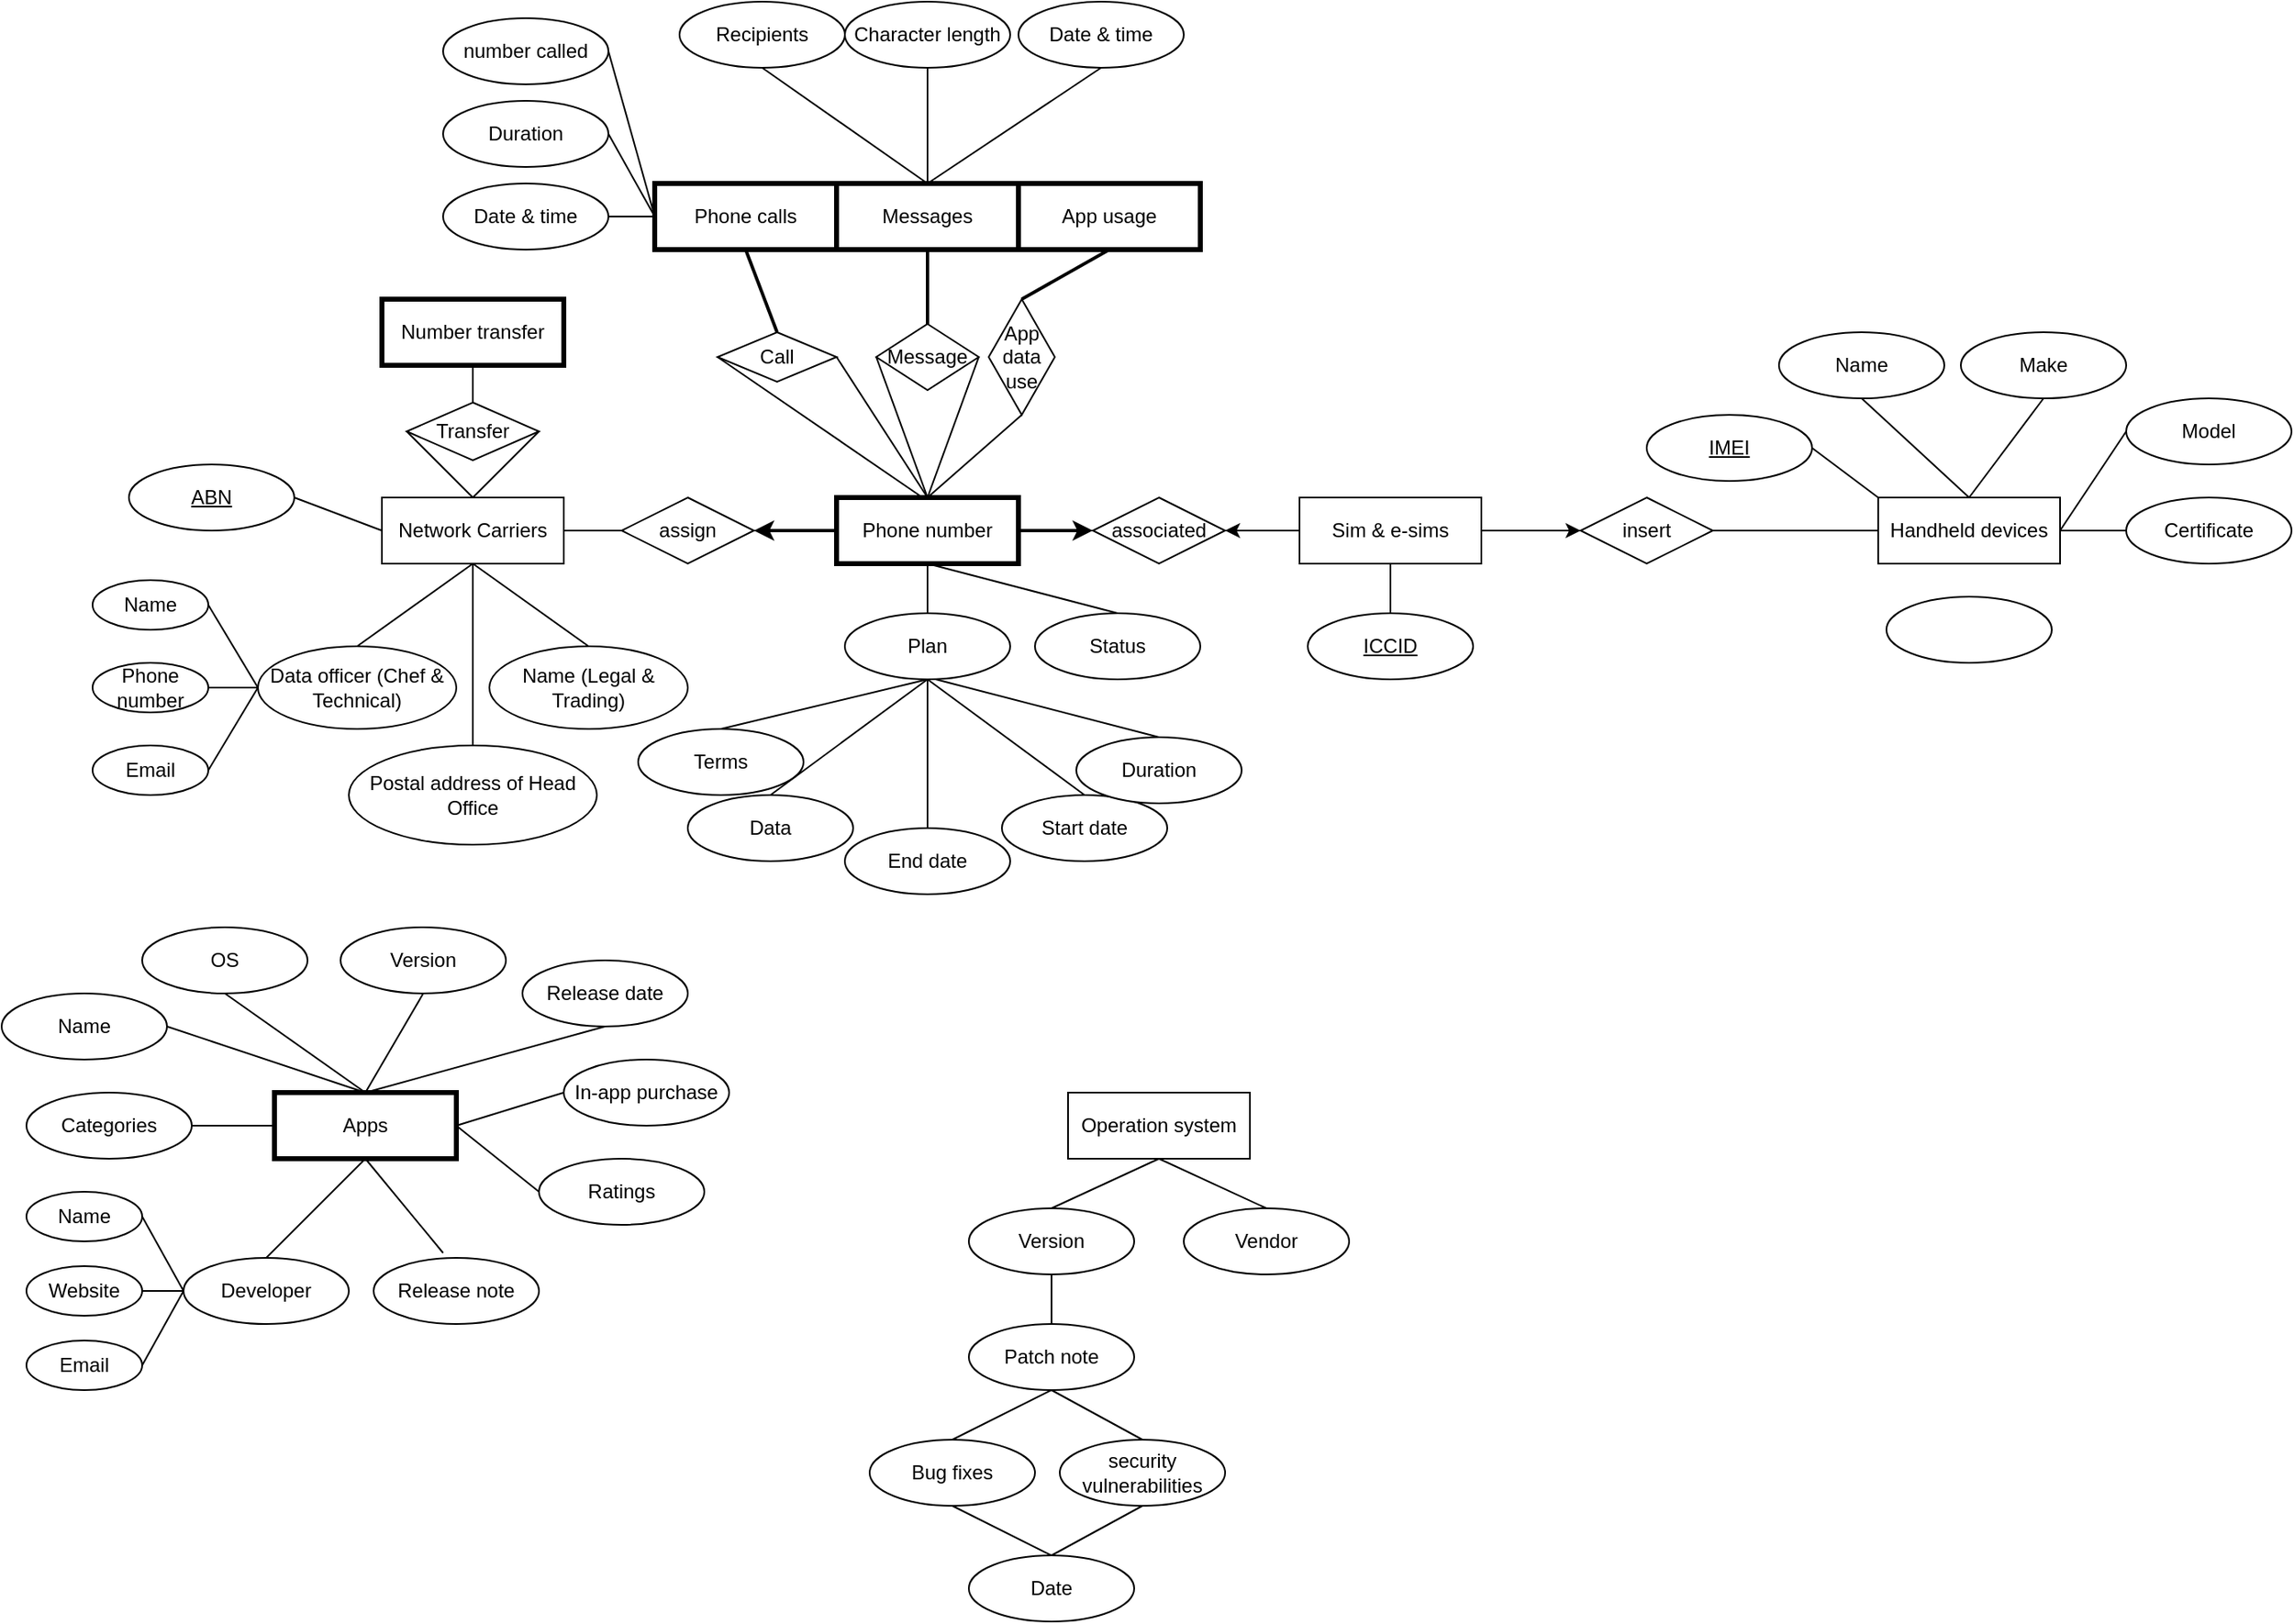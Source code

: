 <mxfile version="14.4.8" type="device" pages="2"><diagram id="R2lEEEUBdFMjLlhIrx00" name="Conceptual design"><mxGraphModel dx="4003" dy="1930" grid="1" gridSize="10" guides="1" tooltips="1" connect="1" arrows="1" fold="1" page="1" pageScale="1" pageWidth="850" pageHeight="1100" math="0" shadow="0" extFonts="Permanent Marker^https://fonts.googleapis.com/css?family=Permanent+Marker"><root><mxCell id="0"/><mxCell id="1" parent="0"/><mxCell id="o-QpbYy1ODtQEIAKhh2B-1" value="Network Carriers" style="rounded=0;whiteSpace=wrap;html=1;" parent="1" vertex="1"><mxGeometry x="-37" y="310" width="110" height="40" as="geometry"/></mxCell><mxCell id="o-QpbYy1ODtQEIAKhh2B-3" value="Name (Legal &amp;amp; Trading)" style="ellipse;whiteSpace=wrap;html=1;" parent="1" vertex="1"><mxGeometry x="28" y="400" width="120" height="50" as="geometry"/></mxCell><mxCell id="o-QpbYy1ODtQEIAKhh2B-5" value="&lt;u&gt;ABN&lt;/u&gt;" style="ellipse;whiteSpace=wrap;html=1;" parent="1" vertex="1"><mxGeometry x="-190" y="290" width="100" height="40" as="geometry"/></mxCell><mxCell id="o-QpbYy1ODtQEIAKhh2B-6" value="Postal address of Head Office" style="ellipse;whiteSpace=wrap;html=1;" parent="1" vertex="1"><mxGeometry x="-57" y="460" width="150" height="60" as="geometry"/></mxCell><mxCell id="o-QpbYy1ODtQEIAKhh2B-7" value="Data officer (Chef &amp;amp; Technical)" style="ellipse;whiteSpace=wrap;html=1;" parent="1" vertex="1"><mxGeometry x="-112" y="400" width="120" height="50" as="geometry"/></mxCell><mxCell id="o-QpbYy1ODtQEIAKhh2B-15" value="" style="endArrow=none;html=1;entryX=0.5;entryY=0;entryDx=0;entryDy=0;exitX=0.5;exitY=1;exitDx=0;exitDy=0;" parent="1" source="o-QpbYy1ODtQEIAKhh2B-1" target="o-QpbYy1ODtQEIAKhh2B-6" edge="1"><mxGeometry width="50" height="50" relative="1" as="geometry"><mxPoint x="18" y="380" as="sourcePoint"/><mxPoint x="18" y="440" as="targetPoint"/></mxGeometry></mxCell><mxCell id="o-QpbYy1ODtQEIAKhh2B-16" value="" style="endArrow=none;html=1;entryX=0.5;entryY=1;entryDx=0;entryDy=0;exitX=0.5;exitY=0;exitDx=0;exitDy=0;" parent="1" source="o-QpbYy1ODtQEIAKhh2B-7" target="o-QpbYy1ODtQEIAKhh2B-1" edge="1"><mxGeometry width="50" height="50" relative="1" as="geometry"><mxPoint x="228" y="450" as="sourcePoint"/><mxPoint x="278" y="400" as="targetPoint"/></mxGeometry></mxCell><mxCell id="o-QpbYy1ODtQEIAKhh2B-17" value="" style="endArrow=none;html=1;entryX=0.5;entryY=1;entryDx=0;entryDy=0;exitX=0.5;exitY=0;exitDx=0;exitDy=0;" parent="1" source="o-QpbYy1ODtQEIAKhh2B-3" target="o-QpbYy1ODtQEIAKhh2B-1" edge="1"><mxGeometry width="50" height="50" relative="1" as="geometry"><mxPoint x="228" y="450" as="sourcePoint"/><mxPoint x="278" y="400" as="targetPoint"/></mxGeometry></mxCell><mxCell id="o-QpbYy1ODtQEIAKhh2B-19" value="" style="endArrow=none;html=1;entryX=1;entryY=0.5;entryDx=0;entryDy=0;exitX=0;exitY=0.5;exitDx=0;exitDy=0;" parent="1" source="o-QpbYy1ODtQEIAKhh2B-1" target="o-QpbYy1ODtQEIAKhh2B-5" edge="1"><mxGeometry width="50" height="50" relative="1" as="geometry"><mxPoint x="228" y="450" as="sourcePoint"/><mxPoint x="278" y="400" as="targetPoint"/></mxGeometry></mxCell><mxCell id="o-QpbYy1ODtQEIAKhh2B-22" value="Handheld devices" style="rounded=0;whiteSpace=wrap;html=1;" parent="1" vertex="1"><mxGeometry x="868" y="310" width="110" height="40" as="geometry"/></mxCell><mxCell id="o-QpbYy1ODtQEIAKhh2B-23" value="&lt;u&gt;IMEI&lt;/u&gt;" style="ellipse;whiteSpace=wrap;html=1;" parent="1" vertex="1"><mxGeometry x="728" y="260" width="100" height="40" as="geometry"/></mxCell><mxCell id="o-QpbYy1ODtQEIAKhh2B-24" value="" style="endArrow=none;html=1;entryX=1;entryY=0.5;entryDx=0;entryDy=0;exitX=0;exitY=0;exitDx=0;exitDy=0;" parent="1" source="o-QpbYy1ODtQEIAKhh2B-22" edge="1"><mxGeometry width="50" height="50" relative="1" as="geometry"><mxPoint x="658" y="450" as="sourcePoint"/><mxPoint x="828" y="280" as="targetPoint"/></mxGeometry></mxCell><mxCell id="o-QpbYy1ODtQEIAKhh2B-25" value="Name" style="ellipse;whiteSpace=wrap;html=1;" parent="1" vertex="1"><mxGeometry x="808" y="210" width="100" height="40" as="geometry"/></mxCell><mxCell id="o-QpbYy1ODtQEIAKhh2B-27" value="Make" style="ellipse;whiteSpace=wrap;html=1;" parent="1" vertex="1"><mxGeometry x="918" y="210" width="100" height="40" as="geometry"/></mxCell><mxCell id="o-QpbYy1ODtQEIAKhh2B-46" value="Name" style="ellipse;whiteSpace=wrap;html=1;" parent="1" vertex="1"><mxGeometry x="-212" y="360" width="70" height="30" as="geometry"/></mxCell><mxCell id="o-QpbYy1ODtQEIAKhh2B-47" value="Phone number" style="ellipse;whiteSpace=wrap;html=1;" parent="1" vertex="1"><mxGeometry x="-212" y="410" width="70" height="30" as="geometry"/></mxCell><mxCell id="o-QpbYy1ODtQEIAKhh2B-48" value="Email" style="ellipse;whiteSpace=wrap;html=1;" parent="1" vertex="1"><mxGeometry x="-212" y="460" width="70" height="30" as="geometry"/></mxCell><mxCell id="o-QpbYy1ODtQEIAKhh2B-49" value="" style="endArrow=none;html=1;entryX=1;entryY=0.5;entryDx=0;entryDy=0;exitX=0;exitY=0.5;exitDx=0;exitDy=0;" parent="1" source="o-QpbYy1ODtQEIAKhh2B-7" target="o-QpbYy1ODtQEIAKhh2B-46" edge="1"><mxGeometry width="50" height="50" relative="1" as="geometry"><mxPoint x="238" y="480" as="sourcePoint"/><mxPoint x="288" y="430" as="targetPoint"/></mxGeometry></mxCell><mxCell id="o-QpbYy1ODtQEIAKhh2B-50" value="" style="endArrow=none;html=1;entryX=1;entryY=0.5;entryDx=0;entryDy=0;exitX=0;exitY=0.5;exitDx=0;exitDy=0;" parent="1" source="o-QpbYy1ODtQEIAKhh2B-7" target="o-QpbYy1ODtQEIAKhh2B-47" edge="1"><mxGeometry width="50" height="50" relative="1" as="geometry"><mxPoint x="238" y="480" as="sourcePoint"/><mxPoint x="288" y="430" as="targetPoint"/></mxGeometry></mxCell><mxCell id="o-QpbYy1ODtQEIAKhh2B-51" value="" style="endArrow=none;html=1;entryX=1;entryY=0.5;entryDx=0;entryDy=0;exitX=0;exitY=0.5;exitDx=0;exitDy=0;" parent="1" source="o-QpbYy1ODtQEIAKhh2B-7" target="o-QpbYy1ODtQEIAKhh2B-48" edge="1"><mxGeometry width="50" height="50" relative="1" as="geometry"><mxPoint x="238" y="480" as="sourcePoint"/><mxPoint x="288" y="430" as="targetPoint"/></mxGeometry></mxCell><mxCell id="o-QpbYy1ODtQEIAKhh2B-53" value="" style="endArrow=none;html=1;entryX=0.5;entryY=0;entryDx=0;entryDy=0;exitX=0.5;exitY=1;exitDx=0;exitDy=0;" parent="1" source="o-QpbYy1ODtQEIAKhh2B-25" target="o-QpbYy1ODtQEIAKhh2B-22" edge="1"><mxGeometry width="50" height="50" relative="1" as="geometry"><mxPoint x="728" y="480" as="sourcePoint"/><mxPoint x="778" y="430" as="targetPoint"/></mxGeometry></mxCell><mxCell id="o-QpbYy1ODtQEIAKhh2B-54" value="" style="endArrow=none;html=1;entryX=0.5;entryY=0;entryDx=0;entryDy=0;exitX=0.5;exitY=1;exitDx=0;exitDy=0;" parent="1" source="o-QpbYy1ODtQEIAKhh2B-27" target="o-QpbYy1ODtQEIAKhh2B-22" edge="1"><mxGeometry width="50" height="50" relative="1" as="geometry"><mxPoint x="728" y="480" as="sourcePoint"/><mxPoint x="778" y="430" as="targetPoint"/></mxGeometry></mxCell><mxCell id="o-QpbYy1ODtQEIAKhh2B-59" value="Model" style="ellipse;whiteSpace=wrap;html=1;" parent="1" vertex="1"><mxGeometry x="1018" y="250" width="100" height="40" as="geometry"/></mxCell><mxCell id="o-QpbYy1ODtQEIAKhh2B-60" value="Certificate" style="ellipse;whiteSpace=wrap;html=1;" parent="1" vertex="1"><mxGeometry x="1018" y="310" width="100" height="40" as="geometry"/></mxCell><mxCell id="o-QpbYy1ODtQEIAKhh2B-61" value="" style="endArrow=none;html=1;entryX=0;entryY=0.5;entryDx=0;entryDy=0;exitX=1;exitY=0.5;exitDx=0;exitDy=0;" parent="1" source="o-QpbYy1ODtQEIAKhh2B-22" target="o-QpbYy1ODtQEIAKhh2B-59" edge="1"><mxGeometry width="50" height="50" relative="1" as="geometry"><mxPoint x="728" y="480" as="sourcePoint"/><mxPoint x="778" y="430" as="targetPoint"/></mxGeometry></mxCell><mxCell id="o-QpbYy1ODtQEIAKhh2B-62" value="" style="endArrow=none;html=1;entryX=0;entryY=0.5;entryDx=0;entryDy=0;" parent="1" target="o-QpbYy1ODtQEIAKhh2B-60" edge="1"><mxGeometry width="50" height="50" relative="1" as="geometry"><mxPoint x="978" y="330" as="sourcePoint"/><mxPoint x="778" y="430" as="targetPoint"/></mxGeometry></mxCell><mxCell id="o-QpbYy1ODtQEIAKhh2B-63" value="Operation system" style="rounded=0;whiteSpace=wrap;html=1;" parent="1" vertex="1"><mxGeometry x="378" y="670" width="110" height="40" as="geometry"/></mxCell><mxCell id="o-QpbYy1ODtQEIAKhh2B-64" value="Vendor" style="ellipse;whiteSpace=wrap;html=1;" parent="1" vertex="1"><mxGeometry x="448" y="740" width="100" height="40" as="geometry"/></mxCell><mxCell id="o-QpbYy1ODtQEIAKhh2B-65" value="Version" style="ellipse;whiteSpace=wrap;html=1;" parent="1" vertex="1"><mxGeometry x="318" y="740" width="100" height="40" as="geometry"/></mxCell><mxCell id="o-QpbYy1ODtQEIAKhh2B-66" value="" style="endArrow=none;html=1;entryX=0.5;entryY=1;entryDx=0;entryDy=0;exitX=0.5;exitY=0;exitDx=0;exitDy=0;" parent="1" source="o-QpbYy1ODtQEIAKhh2B-65" target="o-QpbYy1ODtQEIAKhh2B-63" edge="1"><mxGeometry width="50" height="50" relative="1" as="geometry"><mxPoint x="238" y="610" as="sourcePoint"/><mxPoint x="288" y="560" as="targetPoint"/></mxGeometry></mxCell><mxCell id="o-QpbYy1ODtQEIAKhh2B-67" value="Bug fixes" style="ellipse;whiteSpace=wrap;html=1;" parent="1" vertex="1"><mxGeometry x="258" y="880" width="100" height="40" as="geometry"/></mxCell><mxCell id="o-QpbYy1ODtQEIAKhh2B-69" value="Apps" style="rounded=0;whiteSpace=wrap;html=1;strokeWidth=3;" parent="1" vertex="1"><mxGeometry x="-102" y="670" width="110" height="40" as="geometry"/></mxCell><mxCell id="o-QpbYy1ODtQEIAKhh2B-70" value="Version" style="ellipse;whiteSpace=wrap;html=1;" parent="1" vertex="1"><mxGeometry x="-62" y="570" width="100" height="40" as="geometry"/></mxCell><mxCell id="o-QpbYy1ODtQEIAKhh2B-74" value="Name" style="ellipse;whiteSpace=wrap;html=1;" parent="1" vertex="1"><mxGeometry x="-267" y="610" width="100" height="40" as="geometry"/></mxCell><mxCell id="o-QpbYy1ODtQEIAKhh2B-75" value="OS" style="ellipse;whiteSpace=wrap;html=1;" parent="1" vertex="1"><mxGeometry x="-182" y="570" width="100" height="40" as="geometry"/></mxCell><mxCell id="o-QpbYy1ODtQEIAKhh2B-76" value="Developer" style="ellipse;whiteSpace=wrap;html=1;" parent="1" vertex="1"><mxGeometry x="-157" y="770" width="100" height="40" as="geometry"/></mxCell><mxCell id="o-QpbYy1ODtQEIAKhh2B-77" value="" style="endArrow=none;html=1;entryX=0.5;entryY=1;entryDx=0;entryDy=0;exitX=0.5;exitY=0;exitDx=0;exitDy=0;" parent="1" source="o-QpbYy1ODtQEIAKhh2B-76" target="o-QpbYy1ODtQEIAKhh2B-69" edge="1"><mxGeometry width="50" height="50" relative="1" as="geometry"><mxPoint x="238" y="860" as="sourcePoint"/><mxPoint x="288" y="810" as="targetPoint"/></mxGeometry></mxCell><mxCell id="o-QpbYy1ODtQEIAKhh2B-78" value="Name" style="ellipse;whiteSpace=wrap;html=1;" parent="1" vertex="1"><mxGeometry x="-252" y="730" width="70" height="30" as="geometry"/></mxCell><mxCell id="o-QpbYy1ODtQEIAKhh2B-79" value="Website" style="ellipse;whiteSpace=wrap;html=1;" parent="1" vertex="1"><mxGeometry x="-252" y="775" width="70" height="30" as="geometry"/></mxCell><mxCell id="o-QpbYy1ODtQEIAKhh2B-80" value="Email" style="ellipse;whiteSpace=wrap;html=1;" parent="1" vertex="1"><mxGeometry x="-252" y="820" width="70" height="30" as="geometry"/></mxCell><mxCell id="o-QpbYy1ODtQEIAKhh2B-81" value="" style="endArrow=none;html=1;exitX=1;exitY=0.5;exitDx=0;exitDy=0;entryX=0;entryY=0.5;entryDx=0;entryDy=0;" parent="1" source="o-QpbYy1ODtQEIAKhh2B-78" target="o-QpbYy1ODtQEIAKhh2B-76" edge="1"><mxGeometry width="50" height="50" relative="1" as="geometry"><mxPoint x="58" y="640" as="sourcePoint"/><mxPoint x="108" y="590" as="targetPoint"/></mxGeometry></mxCell><mxCell id="o-QpbYy1ODtQEIAKhh2B-82" value="" style="endArrow=none;html=1;exitX=1;exitY=0.5;exitDx=0;exitDy=0;entryX=0;entryY=0.5;entryDx=0;entryDy=0;" parent="1" source="o-QpbYy1ODtQEIAKhh2B-79" target="o-QpbYy1ODtQEIAKhh2B-76" edge="1"><mxGeometry width="50" height="50" relative="1" as="geometry"><mxPoint x="58" y="640" as="sourcePoint"/><mxPoint x="108" y="590" as="targetPoint"/></mxGeometry></mxCell><mxCell id="o-QpbYy1ODtQEIAKhh2B-83" value="" style="endArrow=none;html=1;exitX=1;exitY=0.5;exitDx=0;exitDy=0;entryX=0;entryY=0.5;entryDx=0;entryDy=0;" parent="1" source="o-QpbYy1ODtQEIAKhh2B-80" target="o-QpbYy1ODtQEIAKhh2B-76" edge="1"><mxGeometry width="50" height="50" relative="1" as="geometry"><mxPoint x="58" y="640" as="sourcePoint"/><mxPoint x="-152" y="830" as="targetPoint"/></mxGeometry></mxCell><mxCell id="o-QpbYy1ODtQEIAKhh2B-84" value="Release date" style="ellipse;whiteSpace=wrap;html=1;" parent="1" vertex="1"><mxGeometry x="48" y="590" width="100" height="40" as="geometry"/></mxCell><mxCell id="o-QpbYy1ODtQEIAKhh2B-85" value="In-app purchase" style="ellipse;whiteSpace=wrap;html=1;" parent="1" vertex="1"><mxGeometry x="73" y="650" width="100" height="40" as="geometry"/></mxCell><mxCell id="o-QpbYy1ODtQEIAKhh2B-86" value="Ratings" style="ellipse;whiteSpace=wrap;html=1;" parent="1" vertex="1"><mxGeometry x="58" y="710" width="100" height="40" as="geometry"/></mxCell><mxCell id="o-QpbYy1ODtQEIAKhh2B-87" value="Release note" style="ellipse;whiteSpace=wrap;html=1;" parent="1" vertex="1"><mxGeometry x="-42" y="770" width="100" height="40" as="geometry"/></mxCell><mxCell id="o-QpbYy1ODtQEIAKhh2B-88" value="" style="endArrow=none;html=1;exitX=0.5;exitY=1;exitDx=0;exitDy=0;entryX=0.5;entryY=0;entryDx=0;entryDy=0;" parent="1" source="o-QpbYy1ODtQEIAKhh2B-75" target="o-QpbYy1ODtQEIAKhh2B-69" edge="1"><mxGeometry width="50" height="50" relative="1" as="geometry"><mxPoint x="58" y="640" as="sourcePoint"/><mxPoint x="108" y="590" as="targetPoint"/></mxGeometry></mxCell><mxCell id="o-QpbYy1ODtQEIAKhh2B-89" value="" style="endArrow=none;html=1;exitX=1;exitY=0.5;exitDx=0;exitDy=0;entryX=0.5;entryY=0;entryDx=0;entryDy=0;" parent="1" source="o-QpbYy1ODtQEIAKhh2B-74" target="o-QpbYy1ODtQEIAKhh2B-69" edge="1"><mxGeometry width="50" height="50" relative="1" as="geometry"><mxPoint x="58" y="640" as="sourcePoint"/><mxPoint x="108" y="590" as="targetPoint"/></mxGeometry></mxCell><mxCell id="o-QpbYy1ODtQEIAKhh2B-90" value="" style="endArrow=none;html=1;exitX=0.5;exitY=1;exitDx=0;exitDy=0;entryX=0.5;entryY=0;entryDx=0;entryDy=0;" parent="1" source="o-QpbYy1ODtQEIAKhh2B-70" target="o-QpbYy1ODtQEIAKhh2B-69" edge="1"><mxGeometry width="50" height="50" relative="1" as="geometry"><mxPoint x="58" y="640" as="sourcePoint"/><mxPoint x="108" y="590" as="targetPoint"/></mxGeometry></mxCell><mxCell id="o-QpbYy1ODtQEIAKhh2B-91" value="" style="endArrow=none;html=1;entryX=0.5;entryY=1;entryDx=0;entryDy=0;exitX=0.5;exitY=0;exitDx=0;exitDy=0;" parent="1" source="o-QpbYy1ODtQEIAKhh2B-69" target="o-QpbYy1ODtQEIAKhh2B-84" edge="1"><mxGeometry width="50" height="50" relative="1" as="geometry"><mxPoint x="58" y="640" as="sourcePoint"/><mxPoint x="108" y="590" as="targetPoint"/></mxGeometry></mxCell><mxCell id="o-QpbYy1ODtQEIAKhh2B-92" value="" style="endArrow=none;html=1;entryX=0;entryY=0.5;entryDx=0;entryDy=0;exitX=1;exitY=0.5;exitDx=0;exitDy=0;" parent="1" source="o-QpbYy1ODtQEIAKhh2B-69" target="o-QpbYy1ODtQEIAKhh2B-85" edge="1"><mxGeometry width="50" height="50" relative="1" as="geometry"><mxPoint x="58" y="640" as="sourcePoint"/><mxPoint x="108" y="590" as="targetPoint"/></mxGeometry></mxCell><mxCell id="o-QpbYy1ODtQEIAKhh2B-93" value="" style="endArrow=none;html=1;entryX=0;entryY=0.5;entryDx=0;entryDy=0;" parent="1" target="o-QpbYy1ODtQEIAKhh2B-86" edge="1"><mxGeometry width="50" height="50" relative="1" as="geometry"><mxPoint x="8" y="690" as="sourcePoint"/><mxPoint x="108" y="590" as="targetPoint"/></mxGeometry></mxCell><mxCell id="o-QpbYy1ODtQEIAKhh2B-94" value="" style="endArrow=none;html=1;exitX=0.5;exitY=1;exitDx=0;exitDy=0;entryX=0.42;entryY=-0.075;entryDx=0;entryDy=0;entryPerimeter=0;" parent="1" source="o-QpbYy1ODtQEIAKhh2B-69" target="o-QpbYy1ODtQEIAKhh2B-87" edge="1"><mxGeometry width="50" height="50" relative="1" as="geometry"><mxPoint x="58" y="640" as="sourcePoint"/><mxPoint x="108" y="590" as="targetPoint"/></mxGeometry></mxCell><mxCell id="aKDTe_SqYHz9odoHdADj-1" value="assign" style="rhombus;whiteSpace=wrap;html=1;" vertex="1" parent="1"><mxGeometry x="108" y="310" width="80" height="40" as="geometry"/></mxCell><mxCell id="aKDTe_SqYHz9odoHdADj-2" value="Sim &amp;amp; e-sims" style="rounded=0;whiteSpace=wrap;html=1;" vertex="1" parent="1"><mxGeometry x="518" y="310" width="110" height="40" as="geometry"/></mxCell><mxCell id="aKDTe_SqYHz9odoHdADj-3" value="&lt;u&gt;ICCID&lt;/u&gt;" style="ellipse;whiteSpace=wrap;html=1;" vertex="1" parent="1"><mxGeometry x="523" y="380" width="100" height="40" as="geometry"/></mxCell><mxCell id="aKDTe_SqYHz9odoHdADj-4" value="" style="endArrow=none;html=1;entryX=0.5;entryY=1;entryDx=0;entryDy=0;exitX=0.5;exitY=0;exitDx=0;exitDy=0;" edge="1" parent="1" source="aKDTe_SqYHz9odoHdADj-3"><mxGeometry width="50" height="50" relative="1" as="geometry"><mxPoint x="443" y="380" as="sourcePoint"/><mxPoint x="573.0" y="350" as="targetPoint"/></mxGeometry></mxCell><mxCell id="aKDTe_SqYHz9odoHdADj-7" value="Phone number" style="rounded=0;whiteSpace=wrap;html=1;strokeWidth=3;" vertex="1" parent="1"><mxGeometry x="238" y="310" width="110" height="40" as="geometry"/></mxCell><mxCell id="aKDTe_SqYHz9odoHdADj-9" value="associated" style="rhombus;whiteSpace=wrap;html=1;strokeWidth=1;" vertex="1" parent="1"><mxGeometry x="393" y="310" width="80" height="40" as="geometry"/></mxCell><mxCell id="aKDTe_SqYHz9odoHdADj-10" value="insert" style="rhombus;whiteSpace=wrap;html=1;strokeWidth=1;" vertex="1" parent="1"><mxGeometry x="688" y="310" width="80" height="40" as="geometry"/></mxCell><mxCell id="aKDTe_SqYHz9odoHdADj-11" value="Plan" style="ellipse;whiteSpace=wrap;html=1;" vertex="1" parent="1"><mxGeometry x="243" y="380" width="100" height="40" as="geometry"/></mxCell><mxCell id="aKDTe_SqYHz9odoHdADj-12" value="" style="endArrow=none;html=1;entryX=0.5;entryY=1;entryDx=0;entryDy=0;" edge="1" parent="1" source="aKDTe_SqYHz9odoHdADj-11" target="aKDTe_SqYHz9odoHdADj-7"><mxGeometry width="50" height="50" relative="1" as="geometry"><mxPoint x="523" y="390" as="sourcePoint"/><mxPoint x="523.0" y="360" as="targetPoint"/></mxGeometry></mxCell><mxCell id="aKDTe_SqYHz9odoHdADj-14" value="" style="ellipse;whiteSpace=wrap;html=1;" vertex="1" parent="1"><mxGeometry x="873" y="370" width="100" height="40" as="geometry"/></mxCell><mxCell id="aKDTe_SqYHz9odoHdADj-15" value="" style="endArrow=classic;html=1;exitX=1;exitY=0.5;exitDx=0;exitDy=0;entryX=0;entryY=0.5;entryDx=0;entryDy=0;" edge="1" parent="1" source="aKDTe_SqYHz9odoHdADj-2" target="aKDTe_SqYHz9odoHdADj-10"><mxGeometry width="50" height="50" relative="1" as="geometry"><mxPoint x="578" y="310" as="sourcePoint"/><mxPoint x="628" y="260" as="targetPoint"/></mxGeometry></mxCell><mxCell id="aKDTe_SqYHz9odoHdADj-16" value="" style="endArrow=none;html=1;entryX=1;entryY=0.5;entryDx=0;entryDy=0;exitX=0;exitY=0.5;exitDx=0;exitDy=0;" edge="1" parent="1" source="o-QpbYy1ODtQEIAKhh2B-22" target="aKDTe_SqYHz9odoHdADj-10"><mxGeometry width="50" height="50" relative="1" as="geometry"><mxPoint x="678" y="500" as="sourcePoint"/><mxPoint x="728" y="450" as="targetPoint"/></mxGeometry></mxCell><mxCell id="aKDTe_SqYHz9odoHdADj-17" value="" style="endArrow=none;html=1;entryX=1;entryY=0.5;entryDx=0;entryDy=0;exitX=0;exitY=0.5;exitDx=0;exitDy=0;" edge="1" parent="1" source="aKDTe_SqYHz9odoHdADj-1" target="o-QpbYy1ODtQEIAKhh2B-1"><mxGeometry width="50" height="50" relative="1" as="geometry"><mxPoint x="238" y="500" as="sourcePoint"/><mxPoint x="288" y="450" as="targetPoint"/></mxGeometry></mxCell><mxCell id="aKDTe_SqYHz9odoHdADj-18" value="" style="endArrow=classic;html=1;entryX=1;entryY=0.5;entryDx=0;entryDy=0;exitX=0;exitY=0.5;exitDx=0;exitDy=0;strokeWidth=2;" edge="1" parent="1" source="aKDTe_SqYHz9odoHdADj-7" target="aKDTe_SqYHz9odoHdADj-1"><mxGeometry width="50" height="50" relative="1" as="geometry"><mxPoint x="238" y="500" as="sourcePoint"/><mxPoint x="288" y="450" as="targetPoint"/></mxGeometry></mxCell><mxCell id="aKDTe_SqYHz9odoHdADj-19" value="" style="endArrow=classic;html=1;entryX=0;entryY=0.5;entryDx=0;entryDy=0;exitX=1;exitY=0.5;exitDx=0;exitDy=0;strokeWidth=2;" edge="1" parent="1" source="aKDTe_SqYHz9odoHdADj-7" target="aKDTe_SqYHz9odoHdADj-9"><mxGeometry width="50" height="50" relative="1" as="geometry"><mxPoint x="288" y="500" as="sourcePoint"/><mxPoint x="338" y="450" as="targetPoint"/></mxGeometry></mxCell><mxCell id="aKDTe_SqYHz9odoHdADj-20" value="" style="endArrow=classic;html=1;entryX=1;entryY=0.5;entryDx=0;entryDy=0;exitX=0;exitY=0.5;exitDx=0;exitDy=0;" edge="1" parent="1" source="aKDTe_SqYHz9odoHdADj-2" target="aKDTe_SqYHz9odoHdADj-9"><mxGeometry width="50" height="50" relative="1" as="geometry"><mxPoint x="368" y="500" as="sourcePoint"/><mxPoint x="508" y="330" as="targetPoint"/></mxGeometry></mxCell><mxCell id="aKDTe_SqYHz9odoHdADj-22" value="security vulnerabilities" style="ellipse;whiteSpace=wrap;html=1;" vertex="1" parent="1"><mxGeometry x="373" y="880" width="100" height="40" as="geometry"/></mxCell><mxCell id="a-U-PpjIQOV_kbleyUGR-3" value="Patch note" style="ellipse;whiteSpace=wrap;html=1;" vertex="1" parent="1"><mxGeometry x="318" y="810" width="100" height="40" as="geometry"/></mxCell><mxCell id="a-U-PpjIQOV_kbleyUGR-4" value="" style="endArrow=none;html=1;entryX=0.5;entryY=1;entryDx=0;entryDy=0;exitX=0.5;exitY=0;exitDx=0;exitDy=0;" edge="1" parent="1" source="a-U-PpjIQOV_kbleyUGR-3" target="o-QpbYy1ODtQEIAKhh2B-65"><mxGeometry width="50" height="50" relative="1" as="geometry"><mxPoint x="378.0" y="750" as="sourcePoint"/><mxPoint x="443.0" y="720" as="targetPoint"/></mxGeometry></mxCell><mxCell id="a-U-PpjIQOV_kbleyUGR-5" value="" style="endArrow=none;html=1;entryX=0.5;entryY=1;entryDx=0;entryDy=0;exitX=0.5;exitY=0;exitDx=0;exitDy=0;" edge="1" parent="1" source="o-QpbYy1ODtQEIAKhh2B-67" target="a-U-PpjIQOV_kbleyUGR-3"><mxGeometry width="50" height="50" relative="1" as="geometry"><mxPoint x="388.0" y="760" as="sourcePoint"/><mxPoint x="453.0" y="730" as="targetPoint"/></mxGeometry></mxCell><mxCell id="a-U-PpjIQOV_kbleyUGR-6" value="" style="endArrow=none;html=1;entryX=0.5;entryY=1;entryDx=0;entryDy=0;exitX=0.5;exitY=0;exitDx=0;exitDy=0;" edge="1" parent="1" source="aKDTe_SqYHz9odoHdADj-22" target="a-U-PpjIQOV_kbleyUGR-3"><mxGeometry width="50" height="50" relative="1" as="geometry"><mxPoint x="398.0" y="770" as="sourcePoint"/><mxPoint x="463.0" y="740" as="targetPoint"/></mxGeometry></mxCell><mxCell id="a-U-PpjIQOV_kbleyUGR-7" value="" style="endArrow=none;html=1;entryX=0.5;entryY=1;entryDx=0;entryDy=0;exitX=0.5;exitY=0;exitDx=0;exitDy=0;" edge="1" parent="1" source="o-QpbYy1ODtQEIAKhh2B-64" target="o-QpbYy1ODtQEIAKhh2B-63"><mxGeometry width="50" height="50" relative="1" as="geometry"><mxPoint x="408.0" y="780" as="sourcePoint"/><mxPoint x="473.0" y="750" as="targetPoint"/></mxGeometry></mxCell><mxCell id="a-U-PpjIQOV_kbleyUGR-9" value="Date" style="ellipse;whiteSpace=wrap;html=1;" vertex="1" parent="1"><mxGeometry x="318" y="950" width="100" height="40" as="geometry"/></mxCell><mxCell id="a-U-PpjIQOV_kbleyUGR-10" value="" style="endArrow=none;html=1;entryX=0.5;entryY=1;entryDx=0;entryDy=0;exitX=0.5;exitY=0;exitDx=0;exitDy=0;" edge="1" parent="1" source="a-U-PpjIQOV_kbleyUGR-9" target="o-QpbYy1ODtQEIAKhh2B-67"><mxGeometry width="50" height="50" relative="1" as="geometry"><mxPoint x="433.0" y="890" as="sourcePoint"/><mxPoint x="378.0" y="860" as="targetPoint"/></mxGeometry></mxCell><mxCell id="a-U-PpjIQOV_kbleyUGR-12" value="" style="endArrow=none;html=1;entryX=0.5;entryY=0;entryDx=0;entryDy=0;exitX=0.5;exitY=1;exitDx=0;exitDy=0;" edge="1" parent="1" source="aKDTe_SqYHz9odoHdADj-22" target="a-U-PpjIQOV_kbleyUGR-9"><mxGeometry width="50" height="50" relative="1" as="geometry"><mxPoint x="443.0" y="900" as="sourcePoint"/><mxPoint x="388.0" y="870" as="targetPoint"/></mxGeometry></mxCell><mxCell id="a-U-PpjIQOV_kbleyUGR-13" value="Categories" style="ellipse;whiteSpace=wrap;html=1;" vertex="1" parent="1"><mxGeometry x="-252" y="670" width="100" height="40" as="geometry"/></mxCell><mxCell id="a-U-PpjIQOV_kbleyUGR-14" value="" style="endArrow=none;html=1;exitX=1;exitY=0.5;exitDx=0;exitDy=0;entryX=0;entryY=0.5;entryDx=0;entryDy=0;" edge="1" parent="1" source="a-U-PpjIQOV_kbleyUGR-13" target="o-QpbYy1ODtQEIAKhh2B-69"><mxGeometry width="50" height="50" relative="1" as="geometry"><mxPoint x="-157.0" y="640" as="sourcePoint"/><mxPoint x="-37" y="680" as="targetPoint"/></mxGeometry></mxCell><mxCell id="a-U-PpjIQOV_kbleyUGR-17" value="" style="endArrow=none;html=1;exitX=0.5;exitY=1;exitDx=0;exitDy=0;entryX=0.5;entryY=0;entryDx=0;entryDy=0;" edge="1" parent="1" source="aKDTe_SqYHz9odoHdADj-11" target="a-U-PpjIQOV_kbleyUGR-18"><mxGeometry width="50" height="50" relative="1" as="geometry"><mxPoint x="313.0" y="400" as="sourcePoint"/><mxPoint x="313.0" y="370" as="targetPoint"/><Array as="points"/></mxGeometry></mxCell><mxCell id="a-U-PpjIQOV_kbleyUGR-18" value="Terms" style="ellipse;whiteSpace=wrap;html=1;" vertex="1" parent="1"><mxGeometry x="118" y="450" width="100" height="40" as="geometry"/></mxCell><mxCell id="a-U-PpjIQOV_kbleyUGR-19" value="Data" style="ellipse;whiteSpace=wrap;html=1;" vertex="1" parent="1"><mxGeometry x="148" y="490" width="100" height="40" as="geometry"/></mxCell><mxCell id="a-U-PpjIQOV_kbleyUGR-21" value="" style="endArrow=none;html=1;exitX=0.5;exitY=1;exitDx=0;exitDy=0;entryX=0.5;entryY=0;entryDx=0;entryDy=0;" edge="1" parent="1" source="aKDTe_SqYHz9odoHdADj-11" target="a-U-PpjIQOV_kbleyUGR-19"><mxGeometry width="50" height="50" relative="1" as="geometry"><mxPoint x="303.0" y="430" as="sourcePoint"/><mxPoint x="233" y="460" as="targetPoint"/><Array as="points"/></mxGeometry></mxCell><mxCell id="a-U-PpjIQOV_kbleyUGR-22" value="Start date" style="ellipse;whiteSpace=wrap;html=1;" vertex="1" parent="1"><mxGeometry x="338" y="490" width="100" height="40" as="geometry"/></mxCell><mxCell id="a-U-PpjIQOV_kbleyUGR-23" value="End date" style="ellipse;whiteSpace=wrap;html=1;" vertex="1" parent="1"><mxGeometry x="243" y="510" width="100" height="40" as="geometry"/></mxCell><mxCell id="a-U-PpjIQOV_kbleyUGR-24" value="Duration" style="ellipse;whiteSpace=wrap;html=1;" vertex="1" parent="1"><mxGeometry x="383" y="455" width="100" height="40" as="geometry"/></mxCell><mxCell id="a-U-PpjIQOV_kbleyUGR-25" value="" style="endArrow=none;html=1;exitX=0.5;exitY=1;exitDx=0;exitDy=0;entryX=0.5;entryY=0;entryDx=0;entryDy=0;" edge="1" parent="1" source="aKDTe_SqYHz9odoHdADj-11" target="a-U-PpjIQOV_kbleyUGR-23"><mxGeometry width="50" height="50" relative="1" as="geometry"><mxPoint x="303.0" y="430" as="sourcePoint"/><mxPoint x="378" y="530" as="targetPoint"/><Array as="points"/></mxGeometry></mxCell><mxCell id="a-U-PpjIQOV_kbleyUGR-26" value="" style="endArrow=none;html=1;exitX=0.5;exitY=1;exitDx=0;exitDy=0;entryX=0.5;entryY=0;entryDx=0;entryDy=0;" edge="1" parent="1" source="aKDTe_SqYHz9odoHdADj-11" target="a-U-PpjIQOV_kbleyUGR-22"><mxGeometry width="50" height="50" relative="1" as="geometry"><mxPoint x="303.0" y="430" as="sourcePoint"/><mxPoint x="388.0" y="540" as="targetPoint"/><Array as="points"/></mxGeometry></mxCell><mxCell id="a-U-PpjIQOV_kbleyUGR-27" value="" style="endArrow=none;html=1;entryX=0.5;entryY=0;entryDx=0;entryDy=0;" edge="1" parent="1" target="a-U-PpjIQOV_kbleyUGR-24"><mxGeometry width="50" height="50" relative="1" as="geometry"><mxPoint x="298" y="420" as="sourcePoint"/><mxPoint x="398.0" y="550" as="targetPoint"/><Array as="points"/></mxGeometry></mxCell><mxCell id="a-U-PpjIQOV_kbleyUGR-28" value="Status" style="ellipse;whiteSpace=wrap;html=1;" vertex="1" parent="1"><mxGeometry x="358" y="380" width="100" height="40" as="geometry"/></mxCell><mxCell id="a-U-PpjIQOV_kbleyUGR-29" value="" style="endArrow=none;html=1;exitX=0.5;exitY=0;exitDx=0;exitDy=0;entryX=0.5;entryY=1;entryDx=0;entryDy=0;" edge="1" parent="1" source="a-U-PpjIQOV_kbleyUGR-28" target="aKDTe_SqYHz9odoHdADj-7"><mxGeometry width="50" height="50" relative="1" as="geometry"><mxPoint x="303" y="320" as="sourcePoint"/><mxPoint x="320" y="370" as="targetPoint"/></mxGeometry></mxCell><mxCell id="a-U-PpjIQOV_kbleyUGR-30" value="Call" style="rhombus;whiteSpace=wrap;html=1;strokeWidth=1;" vertex="1" parent="1"><mxGeometry x="166" y="210" width="72" height="30" as="geometry"/></mxCell><mxCell id="a-U-PpjIQOV_kbleyUGR-31" value="Message" style="rhombus;whiteSpace=wrap;html=1;strokeWidth=1;" vertex="1" parent="1"><mxGeometry x="262" y="205" width="62" height="40" as="geometry"/></mxCell><mxCell id="a-U-PpjIQOV_kbleyUGR-32" value="App data use" style="rhombus;whiteSpace=wrap;html=1;strokeWidth=1;" vertex="1" parent="1"><mxGeometry x="330" y="190" width="40" height="70" as="geometry"/></mxCell><mxCell id="a-U-PpjIQOV_kbleyUGR-35" value="Phone calls" style="rounded=0;whiteSpace=wrap;html=1;strokeWidth=3;" vertex="1" parent="1"><mxGeometry x="128" y="120" width="110" height="40" as="geometry"/></mxCell><mxCell id="a-U-PpjIQOV_kbleyUGR-36" value="" style="endArrow=none;html=1;strokeWidth=1;exitX=0.5;exitY=0;exitDx=0;exitDy=0;entryX=1;entryY=0.5;entryDx=0;entryDy=0;" edge="1" parent="1" source="aKDTe_SqYHz9odoHdADj-7" target="a-U-PpjIQOV_kbleyUGR-30"><mxGeometry width="50" height="50" relative="1" as="geometry"><mxPoint x="280" y="280" as="sourcePoint"/><mxPoint x="330" y="230" as="targetPoint"/></mxGeometry></mxCell><mxCell id="a-U-PpjIQOV_kbleyUGR-37" value="" style="endArrow=none;html=1;strokeWidth=2;entryX=0.5;entryY=1;entryDx=0;entryDy=0;exitX=0.5;exitY=0;exitDx=0;exitDy=0;" edge="1" parent="1" source="a-U-PpjIQOV_kbleyUGR-30" target="a-U-PpjIQOV_kbleyUGR-35"><mxGeometry width="50" height="50" relative="1" as="geometry"><mxPoint x="280" y="280" as="sourcePoint"/><mxPoint x="330" y="230" as="targetPoint"/></mxGeometry></mxCell><mxCell id="a-U-PpjIQOV_kbleyUGR-38" value="Messages" style="rounded=0;whiteSpace=wrap;html=1;strokeWidth=3;" vertex="1" parent="1"><mxGeometry x="238" y="120" width="110" height="40" as="geometry"/></mxCell><mxCell id="a-U-PpjIQOV_kbleyUGR-39" value="App usage" style="rounded=0;whiteSpace=wrap;html=1;strokeWidth=3;" vertex="1" parent="1"><mxGeometry x="348" y="120" width="110" height="40" as="geometry"/></mxCell><mxCell id="a-U-PpjIQOV_kbleyUGR-40" value="" style="endArrow=none;html=1;strokeWidth=2;entryX=0.5;entryY=1;entryDx=0;entryDy=0;exitX=0.5;exitY=0;exitDx=0;exitDy=0;" edge="1" parent="1" source="a-U-PpjIQOV_kbleyUGR-31" target="a-U-PpjIQOV_kbleyUGR-38"><mxGeometry width="50" height="50" relative="1" as="geometry"><mxPoint x="248" y="200" as="sourcePoint"/><mxPoint x="193" y="160" as="targetPoint"/></mxGeometry></mxCell><mxCell id="a-U-PpjIQOV_kbleyUGR-41" value="" style="endArrow=none;html=1;strokeWidth=1;entryX=0.5;entryY=0;entryDx=0;entryDy=0;exitX=0;exitY=0.5;exitDx=0;exitDy=0;" edge="1" parent="1" source="a-U-PpjIQOV_kbleyUGR-31" target="aKDTe_SqYHz9odoHdADj-7"><mxGeometry width="50" height="50" relative="1" as="geometry"><mxPoint x="258" y="210" as="sourcePoint"/><mxPoint x="203" y="170" as="targetPoint"/></mxGeometry></mxCell><mxCell id="a-U-PpjIQOV_kbleyUGR-42" value="" style="endArrow=none;html=1;strokeWidth=2;entryX=0.5;entryY=1;entryDx=0;entryDy=0;exitX=0.5;exitY=0;exitDx=0;exitDy=0;" edge="1" parent="1" source="a-U-PpjIQOV_kbleyUGR-32" target="a-U-PpjIQOV_kbleyUGR-39"><mxGeometry width="50" height="50" relative="1" as="geometry"><mxPoint x="268" y="220" as="sourcePoint"/><mxPoint x="213" y="180" as="targetPoint"/></mxGeometry></mxCell><mxCell id="a-U-PpjIQOV_kbleyUGR-43" value="" style="endArrow=none;html=1;strokeWidth=1;entryX=0.5;entryY=0;entryDx=0;entryDy=0;exitX=0.5;exitY=1;exitDx=0;exitDy=0;" edge="1" parent="1" source="a-U-PpjIQOV_kbleyUGR-32" target="aKDTe_SqYHz9odoHdADj-7"><mxGeometry width="50" height="50" relative="1" as="geometry"><mxPoint x="278" y="230" as="sourcePoint"/><mxPoint x="223" y="190" as="targetPoint"/></mxGeometry></mxCell><mxCell id="a-U-PpjIQOV_kbleyUGR-44" value="" style="endArrow=none;html=1;strokeWidth=1;entryX=0;entryY=0.5;entryDx=0;entryDy=0;" edge="1" parent="1" target="a-U-PpjIQOV_kbleyUGR-30"><mxGeometry width="50" height="50" relative="1" as="geometry"><mxPoint x="290" y="310" as="sourcePoint"/><mxPoint x="340" y="300" as="targetPoint"/></mxGeometry></mxCell><mxCell id="a-U-PpjIQOV_kbleyUGR-46" value="" style="endArrow=none;html=1;strokeWidth=1;entryX=0.5;entryY=0;entryDx=0;entryDy=0;exitX=1;exitY=0.5;exitDx=0;exitDy=0;" edge="1" parent="1" source="a-U-PpjIQOV_kbleyUGR-31" target="aKDTe_SqYHz9odoHdADj-7"><mxGeometry width="50" height="50" relative="1" as="geometry"><mxPoint x="272" y="235" as="sourcePoint"/><mxPoint x="303" y="320" as="targetPoint"/></mxGeometry></mxCell><mxCell id="a-U-PpjIQOV_kbleyUGR-47" value="number called" style="ellipse;whiteSpace=wrap;html=1;" vertex="1" parent="1"><mxGeometry y="20" width="100" height="40" as="geometry"/></mxCell><mxCell id="a-U-PpjIQOV_kbleyUGR-48" value="Date &amp;amp; time" style="ellipse;whiteSpace=wrap;html=1;" vertex="1" parent="1"><mxGeometry y="120" width="100" height="40" as="geometry"/></mxCell><mxCell id="a-U-PpjIQOV_kbleyUGR-49" value="Duration" style="ellipse;whiteSpace=wrap;html=1;" vertex="1" parent="1"><mxGeometry y="70" width="100" height="40" as="geometry"/></mxCell><mxCell id="a-U-PpjIQOV_kbleyUGR-50" value="" style="endArrow=none;html=1;strokeWidth=1;entryX=1;entryY=0.5;entryDx=0;entryDy=0;exitX=0;exitY=0.5;exitDx=0;exitDy=0;" edge="1" parent="1" source="a-U-PpjIQOV_kbleyUGR-35" target="a-U-PpjIQOV_kbleyUGR-48"><mxGeometry width="50" height="50" relative="1" as="geometry"><mxPoint x="300" y="320" as="sourcePoint"/><mxPoint x="176" y="235" as="targetPoint"/></mxGeometry></mxCell><mxCell id="a-U-PpjIQOV_kbleyUGR-51" value="" style="endArrow=none;html=1;strokeWidth=1;entryX=1;entryY=0.5;entryDx=0;entryDy=0;exitX=0;exitY=0.5;exitDx=0;exitDy=0;" edge="1" parent="1" source="a-U-PpjIQOV_kbleyUGR-35" target="a-U-PpjIQOV_kbleyUGR-49"><mxGeometry width="50" height="50" relative="1" as="geometry"><mxPoint x="310" y="330" as="sourcePoint"/><mxPoint x="186" y="245" as="targetPoint"/></mxGeometry></mxCell><mxCell id="a-U-PpjIQOV_kbleyUGR-52" value="" style="endArrow=none;html=1;strokeWidth=1;entryX=1;entryY=0.5;entryDx=0;entryDy=0;exitX=0;exitY=0.5;exitDx=0;exitDy=0;" edge="1" parent="1" source="a-U-PpjIQOV_kbleyUGR-35" target="a-U-PpjIQOV_kbleyUGR-47"><mxGeometry width="50" height="50" relative="1" as="geometry"><mxPoint x="320" y="340" as="sourcePoint"/><mxPoint x="196" y="255" as="targetPoint"/></mxGeometry></mxCell><mxCell id="a-U-PpjIQOV_kbleyUGR-54" value="Recipients" style="ellipse;whiteSpace=wrap;html=1;" vertex="1" parent="1"><mxGeometry x="143" y="10" width="100" height="40" as="geometry"/></mxCell><mxCell id="a-U-PpjIQOV_kbleyUGR-55" value="Character length" style="ellipse;whiteSpace=wrap;html=1;" vertex="1" parent="1"><mxGeometry x="243" y="10" width="100" height="40" as="geometry"/></mxCell><mxCell id="a-U-PpjIQOV_kbleyUGR-56" value="Date &amp;amp; time" style="ellipse;whiteSpace=wrap;html=1;" vertex="1" parent="1"><mxGeometry x="348" y="10" width="100" height="40" as="geometry"/></mxCell><mxCell id="a-U-PpjIQOV_kbleyUGR-57" value="" style="endArrow=none;html=1;strokeWidth=1;entryX=0.5;entryY=1;entryDx=0;entryDy=0;exitX=0.5;exitY=0;exitDx=0;exitDy=0;" edge="1" parent="1" source="a-U-PpjIQOV_kbleyUGR-38" target="a-U-PpjIQOV_kbleyUGR-54"><mxGeometry width="50" height="50" relative="1" as="geometry"><mxPoint x="138" y="150" as="sourcePoint"/><mxPoint x="110" y="50" as="targetPoint"/></mxGeometry></mxCell><mxCell id="a-U-PpjIQOV_kbleyUGR-58" value="" style="endArrow=none;html=1;strokeWidth=1;entryX=0.5;entryY=1;entryDx=0;entryDy=0;" edge="1" parent="1" target="a-U-PpjIQOV_kbleyUGR-55"><mxGeometry width="50" height="50" relative="1" as="geometry"><mxPoint x="293" y="120" as="sourcePoint"/><mxPoint x="120" y="60" as="targetPoint"/></mxGeometry></mxCell><mxCell id="a-U-PpjIQOV_kbleyUGR-59" value="" style="endArrow=none;html=1;strokeWidth=1;entryX=0.5;entryY=1;entryDx=0;entryDy=0;exitX=0.5;exitY=0;exitDx=0;exitDy=0;" edge="1" parent="1" source="a-U-PpjIQOV_kbleyUGR-38" target="a-U-PpjIQOV_kbleyUGR-56"><mxGeometry width="50" height="50" relative="1" as="geometry"><mxPoint x="158" y="170" as="sourcePoint"/><mxPoint x="130" y="70" as="targetPoint"/></mxGeometry></mxCell><mxCell id="a-U-PpjIQOV_kbleyUGR-60" value="Transfer" style="rhombus;whiteSpace=wrap;html=1;strokeWidth=1;" vertex="1" parent="1"><mxGeometry x="-22" y="252.5" width="80" height="35" as="geometry"/></mxCell><mxCell id="a-U-PpjIQOV_kbleyUGR-61" value="" style="endArrow=none;html=1;entryX=0;entryY=0.5;entryDx=0;entryDy=0;exitX=0.5;exitY=0;exitDx=0;exitDy=0;" edge="1" parent="1" source="o-QpbYy1ODtQEIAKhh2B-1" target="a-U-PpjIQOV_kbleyUGR-60"><mxGeometry width="50" height="50" relative="1" as="geometry"><mxPoint x="-27" y="340" as="sourcePoint"/><mxPoint x="-80" y="320" as="targetPoint"/></mxGeometry></mxCell><mxCell id="a-U-PpjIQOV_kbleyUGR-62" value="" style="endArrow=none;html=1;entryX=1;entryY=0.5;entryDx=0;entryDy=0;exitX=0.5;exitY=0;exitDx=0;exitDy=0;" edge="1" parent="1" source="o-QpbYy1ODtQEIAKhh2B-1" target="a-U-PpjIQOV_kbleyUGR-60"><mxGeometry width="50" height="50" relative="1" as="geometry"><mxPoint x="-17" y="350" as="sourcePoint"/><mxPoint x="-70" y="330" as="targetPoint"/></mxGeometry></mxCell><mxCell id="a-U-PpjIQOV_kbleyUGR-63" value="Number transfer" style="rounded=0;whiteSpace=wrap;html=1;strokeWidth=3;" vertex="1" parent="1"><mxGeometry x="-37" y="190" width="110" height="40" as="geometry"/></mxCell><mxCell id="a-U-PpjIQOV_kbleyUGR-64" value="" style="endArrow=none;html=1;entryX=0.5;entryY=1;entryDx=0;entryDy=0;exitX=0.5;exitY=0;exitDx=0;exitDy=0;" edge="1" parent="1" source="a-U-PpjIQOV_kbleyUGR-60" target="a-U-PpjIQOV_kbleyUGR-63"><mxGeometry width="50" height="50" relative="1" as="geometry"><mxPoint x="28" y="320" as="sourcePoint"/><mxPoint x="68" y="280" as="targetPoint"/></mxGeometry></mxCell></root></mxGraphModel></diagram><diagram id="pmLeP9HmizGf_OtlTzyd" name="Logical design"><mxGraphModel dx="946" dy="579" grid="1" gridSize="10" guides="1" tooltips="1" connect="1" arrows="1" fold="1" page="1" pageScale="1" pageWidth="850" pageHeight="1100" math="0" shadow="0"><root><mxCell id="gDikxyuJ0x-nlw_ZY7u1-0"/><mxCell id="gDikxyuJ0x-nlw_ZY7u1-1" parent="gDikxyuJ0x-nlw_ZY7u1-0"/></root></mxGraphModel></diagram></mxfile>